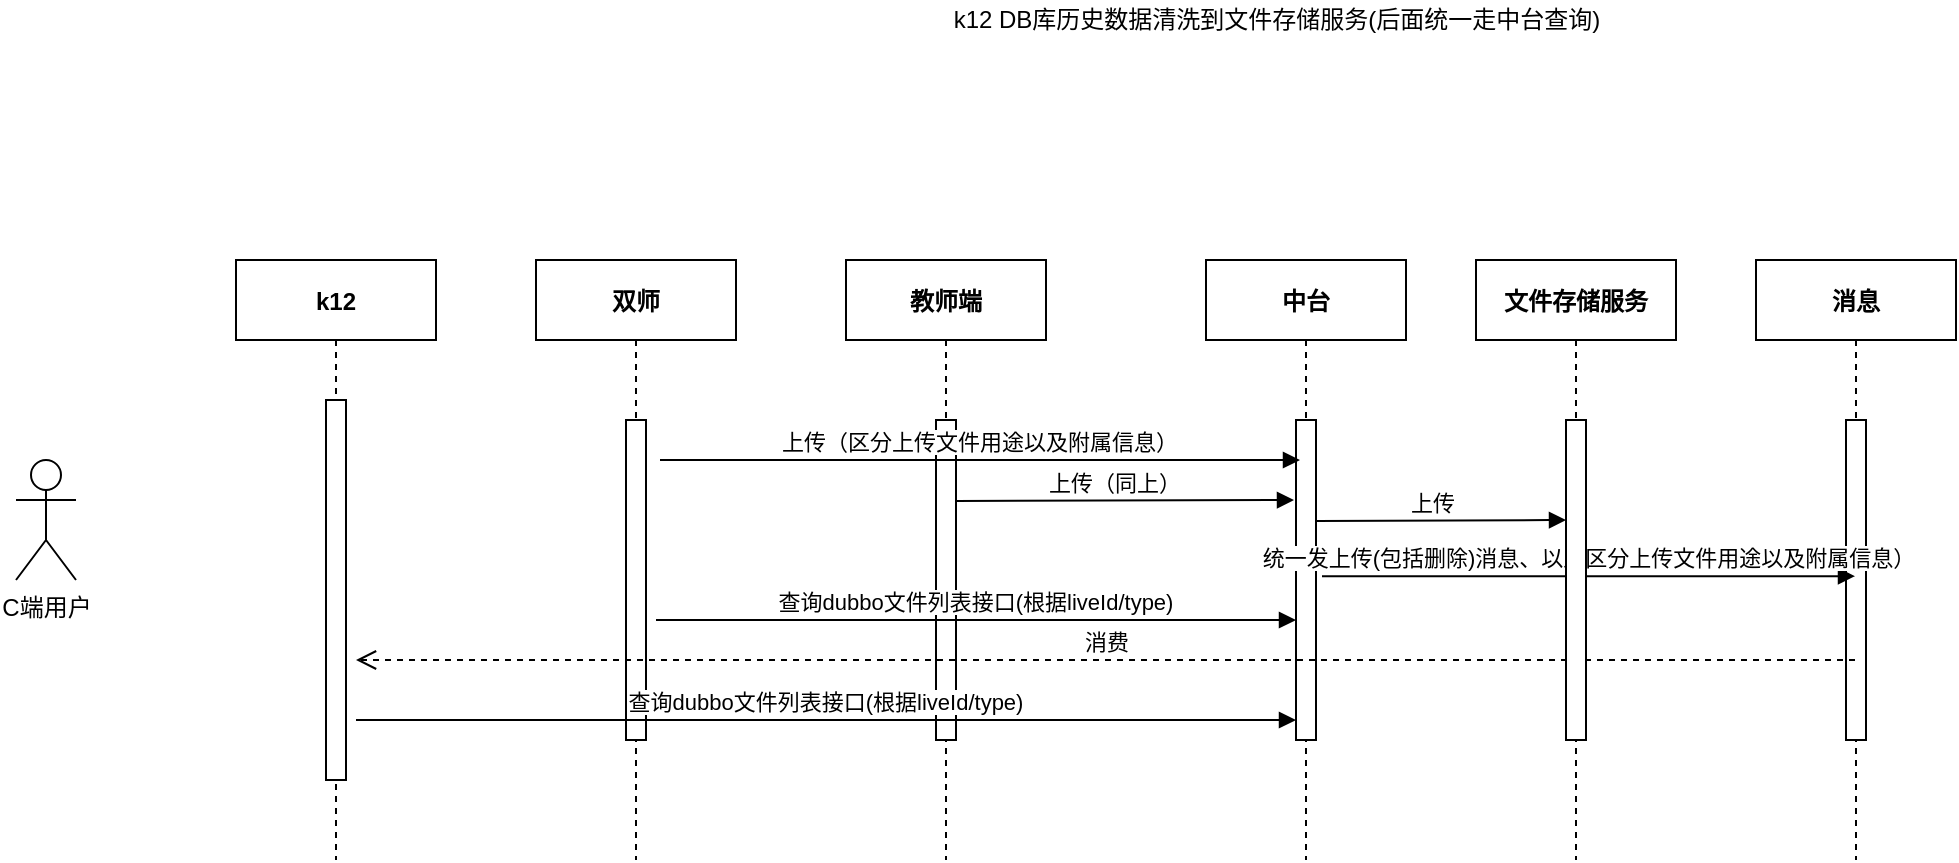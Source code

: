 <mxfile version="13.7.3" type="github">
  <diagram id="kgpKYQtTHZ0yAKxKKP6v" name="Page-1">
    <mxGraphModel dx="1666" dy="771" grid="1" gridSize="10" guides="1" tooltips="1" connect="1" arrows="1" fold="1" page="1" pageScale="1" pageWidth="850" pageHeight="1100" math="0" shadow="0">
      <root>
        <mxCell id="0" />
        <mxCell id="1" parent="0" />
        <mxCell id="3nuBFxr9cyL0pnOWT2aG-1" value="k12" style="shape=umlLifeline;perimeter=lifelinePerimeter;container=1;collapsible=0;recursiveResize=0;rounded=0;shadow=0;strokeWidth=1;fontStyle=1" parent="1" vertex="1">
          <mxGeometry x="160" y="230" width="100" height="300" as="geometry" />
        </mxCell>
        <mxCell id="3nuBFxr9cyL0pnOWT2aG-2" value="" style="points=[];perimeter=orthogonalPerimeter;rounded=0;shadow=0;strokeWidth=1;" parent="3nuBFxr9cyL0pnOWT2aG-1" vertex="1">
          <mxGeometry x="45" y="70" width="10" height="190" as="geometry" />
        </mxCell>
        <mxCell id="3nuBFxr9cyL0pnOWT2aG-5" value="双师" style="shape=umlLifeline;perimeter=lifelinePerimeter;container=1;collapsible=0;recursiveResize=0;rounded=0;shadow=0;strokeWidth=1;fontStyle=1" parent="1" vertex="1">
          <mxGeometry x="310" y="230" width="100" height="300" as="geometry" />
        </mxCell>
        <mxCell id="3nuBFxr9cyL0pnOWT2aG-6" value="" style="points=[];perimeter=orthogonalPerimeter;rounded=0;shadow=0;strokeWidth=1;" parent="3nuBFxr9cyL0pnOWT2aG-5" vertex="1">
          <mxGeometry x="45" y="80" width="10" height="160" as="geometry" />
        </mxCell>
        <mxCell id="cUYSskZlXbwDV3z6KKFb-1" value="教师端" style="shape=umlLifeline;perimeter=lifelinePerimeter;container=1;collapsible=0;recursiveResize=0;rounded=0;shadow=0;strokeWidth=1;fontStyle=1" vertex="1" parent="1">
          <mxGeometry x="465" y="230" width="100" height="300" as="geometry" />
        </mxCell>
        <mxCell id="cUYSskZlXbwDV3z6KKFb-2" value="" style="points=[];perimeter=orthogonalPerimeter;rounded=0;shadow=0;strokeWidth=1;" vertex="1" parent="cUYSskZlXbwDV3z6KKFb-1">
          <mxGeometry x="45" y="80" width="10" height="160" as="geometry" />
        </mxCell>
        <mxCell id="cUYSskZlXbwDV3z6KKFb-20" value="查询dubbo文件列表接口(根据liveId/type)" style="verticalAlign=bottom;endArrow=block;shadow=0;strokeWidth=1;" edge="1" parent="cUYSskZlXbwDV3z6KKFb-1">
          <mxGeometry relative="1" as="geometry">
            <mxPoint x="-95" y="180" as="sourcePoint" />
            <mxPoint x="225" y="180" as="targetPoint" />
          </mxGeometry>
        </mxCell>
        <mxCell id="cUYSskZlXbwDV3z6KKFb-3" value="中台" style="shape=umlLifeline;perimeter=lifelinePerimeter;container=1;collapsible=0;recursiveResize=0;rounded=0;shadow=0;strokeWidth=1;fontStyle=1" vertex="1" parent="1">
          <mxGeometry x="645" y="230" width="100" height="300" as="geometry" />
        </mxCell>
        <mxCell id="cUYSskZlXbwDV3z6KKFb-4" value="" style="points=[];perimeter=orthogonalPerimeter;rounded=0;shadow=0;strokeWidth=1;" vertex="1" parent="cUYSskZlXbwDV3z6KKFb-3">
          <mxGeometry x="45" y="80" width="10" height="160" as="geometry" />
        </mxCell>
        <mxCell id="cUYSskZlXbwDV3z6KKFb-5" value="上传（区分上传文件用途以及附属信息）" style="verticalAlign=bottom;endArrow=block;shadow=0;strokeWidth=1;" edge="1" parent="1">
          <mxGeometry relative="1" as="geometry">
            <mxPoint x="372" y="330" as="sourcePoint" />
            <mxPoint x="692" y="330" as="targetPoint" />
          </mxGeometry>
        </mxCell>
        <mxCell id="cUYSskZlXbwDV3z6KKFb-7" value="上传（同上）" style="verticalAlign=bottom;endArrow=block;shadow=0;strokeWidth=1;entryX=-0.1;entryY=0.25;entryDx=0;entryDy=0;entryPerimeter=0;" edge="1" parent="1" target="cUYSskZlXbwDV3z6KKFb-4">
          <mxGeometry x="-0.062" relative="1" as="geometry">
            <mxPoint x="520" y="350.5" as="sourcePoint" />
            <mxPoint x="680" y="350" as="targetPoint" />
            <mxPoint as="offset" />
          </mxGeometry>
        </mxCell>
        <mxCell id="cUYSskZlXbwDV3z6KKFb-8" value="消息" style="shape=umlLifeline;perimeter=lifelinePerimeter;container=1;collapsible=0;recursiveResize=0;rounded=0;shadow=0;strokeWidth=1;fontStyle=1" vertex="1" parent="1">
          <mxGeometry x="920" y="230" width="100" height="300" as="geometry" />
        </mxCell>
        <mxCell id="cUYSskZlXbwDV3z6KKFb-9" value="" style="points=[];perimeter=orthogonalPerimeter;rounded=0;shadow=0;strokeWidth=1;" vertex="1" parent="cUYSskZlXbwDV3z6KKFb-8">
          <mxGeometry x="45" y="80" width="10" height="160" as="geometry" />
        </mxCell>
        <mxCell id="cUYSskZlXbwDV3z6KKFb-10" value="统一发上传(包括删除)消息、以及区分上传文件用途以及附属信息）" style="verticalAlign=bottom;endArrow=block;shadow=0;strokeWidth=1;exitX=1.3;exitY=0.488;exitDx=0;exitDy=0;exitPerimeter=0;" edge="1" parent="1" source="cUYSskZlXbwDV3z6KKFb-4" target="cUYSskZlXbwDV3z6KKFb-8">
          <mxGeometry relative="1" as="geometry">
            <mxPoint x="705" y="390" as="sourcePoint" />
            <mxPoint x="825" y="390" as="targetPoint" />
          </mxGeometry>
        </mxCell>
        <mxCell id="cUYSskZlXbwDV3z6KKFb-11" value="消费" style="html=1;verticalAlign=bottom;endArrow=open;dashed=1;endSize=8;" edge="1" parent="1" source="cUYSskZlXbwDV3z6KKFb-8">
          <mxGeometry relative="1" as="geometry">
            <mxPoint x="840" y="430" as="sourcePoint" />
            <mxPoint x="220" y="430" as="targetPoint" />
          </mxGeometry>
        </mxCell>
        <mxCell id="cUYSskZlXbwDV3z6KKFb-15" value="查询dubbo文件列表接口(根据liveId/type)" style="verticalAlign=bottom;endArrow=block;shadow=0;strokeWidth=1;" edge="1" parent="1">
          <mxGeometry relative="1" as="geometry">
            <mxPoint x="220" y="460" as="sourcePoint" />
            <mxPoint x="690" y="460" as="targetPoint" />
          </mxGeometry>
        </mxCell>
        <mxCell id="cUYSskZlXbwDV3z6KKFb-16" value="文件存储服务" style="shape=umlLifeline;perimeter=lifelinePerimeter;container=1;collapsible=0;recursiveResize=0;rounded=0;shadow=0;strokeWidth=1;fontStyle=1" vertex="1" parent="1">
          <mxGeometry x="780" y="230" width="100" height="300" as="geometry" />
        </mxCell>
        <mxCell id="cUYSskZlXbwDV3z6KKFb-17" value="" style="points=[];perimeter=orthogonalPerimeter;rounded=0;shadow=0;strokeWidth=1;" vertex="1" parent="cUYSskZlXbwDV3z6KKFb-16">
          <mxGeometry x="45" y="80" width="10" height="160" as="geometry" />
        </mxCell>
        <mxCell id="cUYSskZlXbwDV3z6KKFb-18" value="上传" style="verticalAlign=bottom;endArrow=block;shadow=0;strokeWidth=1;" edge="1" parent="1">
          <mxGeometry x="-0.062" relative="1" as="geometry">
            <mxPoint x="700" y="360.5" as="sourcePoint" />
            <mxPoint x="825" y="360" as="targetPoint" />
            <mxPoint as="offset" />
          </mxGeometry>
        </mxCell>
        <mxCell id="cUYSskZlXbwDV3z6KKFb-19" value="k12 DB库历史数据清洗到文件存储服务(后面统一走中台查询)" style="text;html=1;align=center;verticalAlign=middle;resizable=0;points=[];autosize=1;" vertex="1" parent="1">
          <mxGeometry x="510" y="100" width="340" height="20" as="geometry" />
        </mxCell>
        <mxCell id="cUYSskZlXbwDV3z6KKFb-23" value="C端用户" style="shape=umlActor;verticalLabelPosition=bottom;verticalAlign=top;html=1;" vertex="1" parent="1">
          <mxGeometry x="50" y="330" width="30" height="60" as="geometry" />
        </mxCell>
      </root>
    </mxGraphModel>
  </diagram>
</mxfile>
